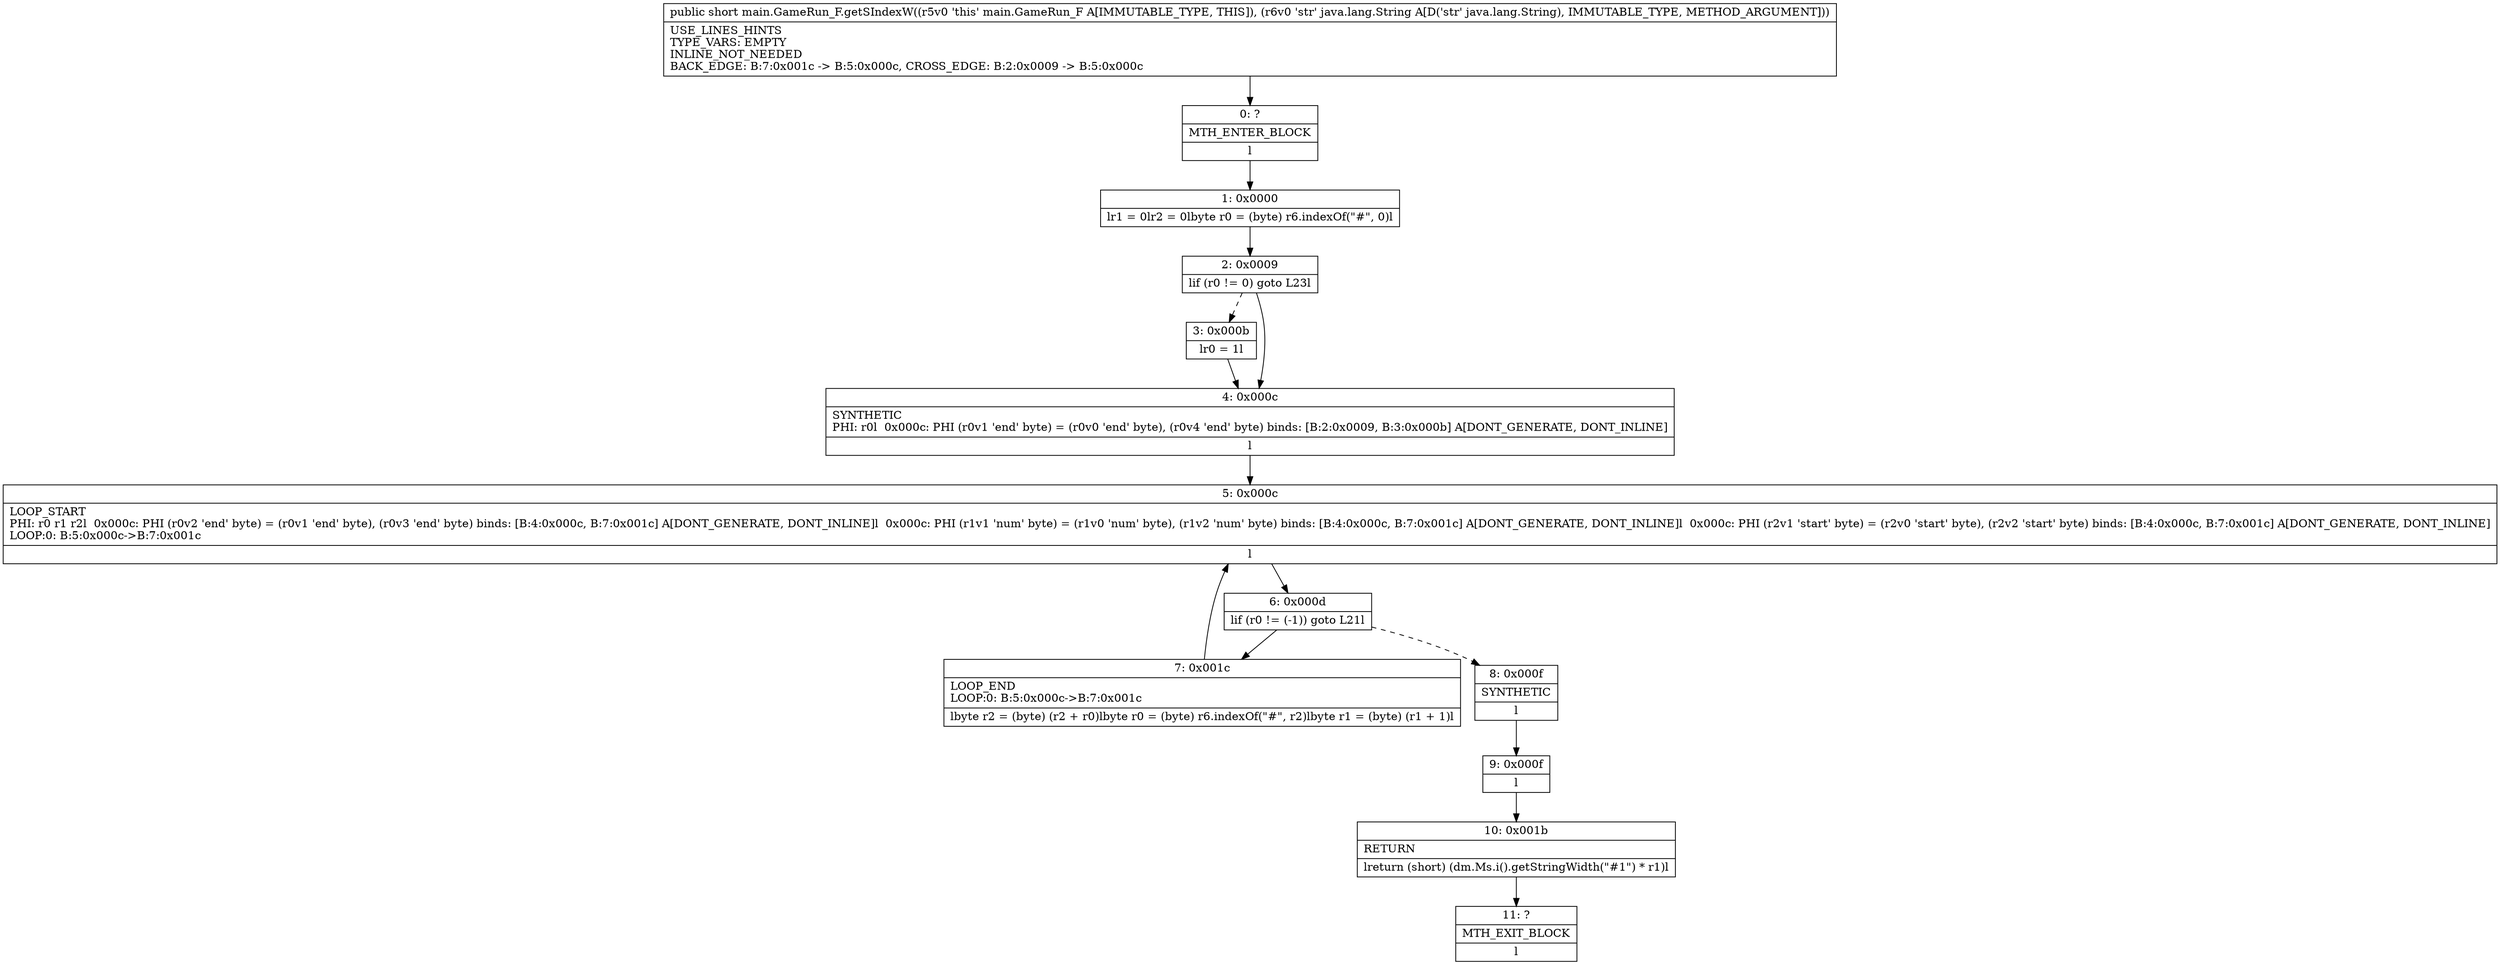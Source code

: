 digraph "CFG formain.GameRun_F.getSIndexW(Ljava\/lang\/String;)S" {
Node_0 [shape=record,label="{0\:\ ?|MTH_ENTER_BLOCK\l|l}"];
Node_1 [shape=record,label="{1\:\ 0x0000|lr1 = 0lr2 = 0lbyte r0 = (byte) r6.indexOf(\"#\", 0)l}"];
Node_2 [shape=record,label="{2\:\ 0x0009|lif (r0 != 0) goto L23l}"];
Node_3 [shape=record,label="{3\:\ 0x000b|lr0 = 1l}"];
Node_4 [shape=record,label="{4\:\ 0x000c|SYNTHETIC\lPHI: r0l  0x000c: PHI (r0v1 'end' byte) = (r0v0 'end' byte), (r0v4 'end' byte) binds: [B:2:0x0009, B:3:0x000b] A[DONT_GENERATE, DONT_INLINE]\l|l}"];
Node_5 [shape=record,label="{5\:\ 0x000c|LOOP_START\lPHI: r0 r1 r2l  0x000c: PHI (r0v2 'end' byte) = (r0v1 'end' byte), (r0v3 'end' byte) binds: [B:4:0x000c, B:7:0x001c] A[DONT_GENERATE, DONT_INLINE]l  0x000c: PHI (r1v1 'num' byte) = (r1v0 'num' byte), (r1v2 'num' byte) binds: [B:4:0x000c, B:7:0x001c] A[DONT_GENERATE, DONT_INLINE]l  0x000c: PHI (r2v1 'start' byte) = (r2v0 'start' byte), (r2v2 'start' byte) binds: [B:4:0x000c, B:7:0x001c] A[DONT_GENERATE, DONT_INLINE]\lLOOP:0: B:5:0x000c\-\>B:7:0x001c\l|l}"];
Node_6 [shape=record,label="{6\:\ 0x000d|lif (r0 != (\-1)) goto L21l}"];
Node_7 [shape=record,label="{7\:\ 0x001c|LOOP_END\lLOOP:0: B:5:0x000c\-\>B:7:0x001c\l|lbyte r2 = (byte) (r2 + r0)lbyte r0 = (byte) r6.indexOf(\"#\", r2)lbyte r1 = (byte) (r1 + 1)l}"];
Node_8 [shape=record,label="{8\:\ 0x000f|SYNTHETIC\l|l}"];
Node_9 [shape=record,label="{9\:\ 0x000f|l}"];
Node_10 [shape=record,label="{10\:\ 0x001b|RETURN\l|lreturn (short) (dm.Ms.i().getStringWidth(\"#1\") * r1)l}"];
Node_11 [shape=record,label="{11\:\ ?|MTH_EXIT_BLOCK\l|l}"];
MethodNode[shape=record,label="{public short main.GameRun_F.getSIndexW((r5v0 'this' main.GameRun_F A[IMMUTABLE_TYPE, THIS]), (r6v0 'str' java.lang.String A[D('str' java.lang.String), IMMUTABLE_TYPE, METHOD_ARGUMENT]))  | USE_LINES_HINTS\lTYPE_VARS: EMPTY\lINLINE_NOT_NEEDED\lBACK_EDGE: B:7:0x001c \-\> B:5:0x000c, CROSS_EDGE: B:2:0x0009 \-\> B:5:0x000c\l}"];
MethodNode -> Node_0;
Node_0 -> Node_1;
Node_1 -> Node_2;
Node_2 -> Node_3[style=dashed];
Node_2 -> Node_4;
Node_3 -> Node_4;
Node_4 -> Node_5;
Node_5 -> Node_6;
Node_6 -> Node_7;
Node_6 -> Node_8[style=dashed];
Node_7 -> Node_5;
Node_8 -> Node_9;
Node_9 -> Node_10;
Node_10 -> Node_11;
}

